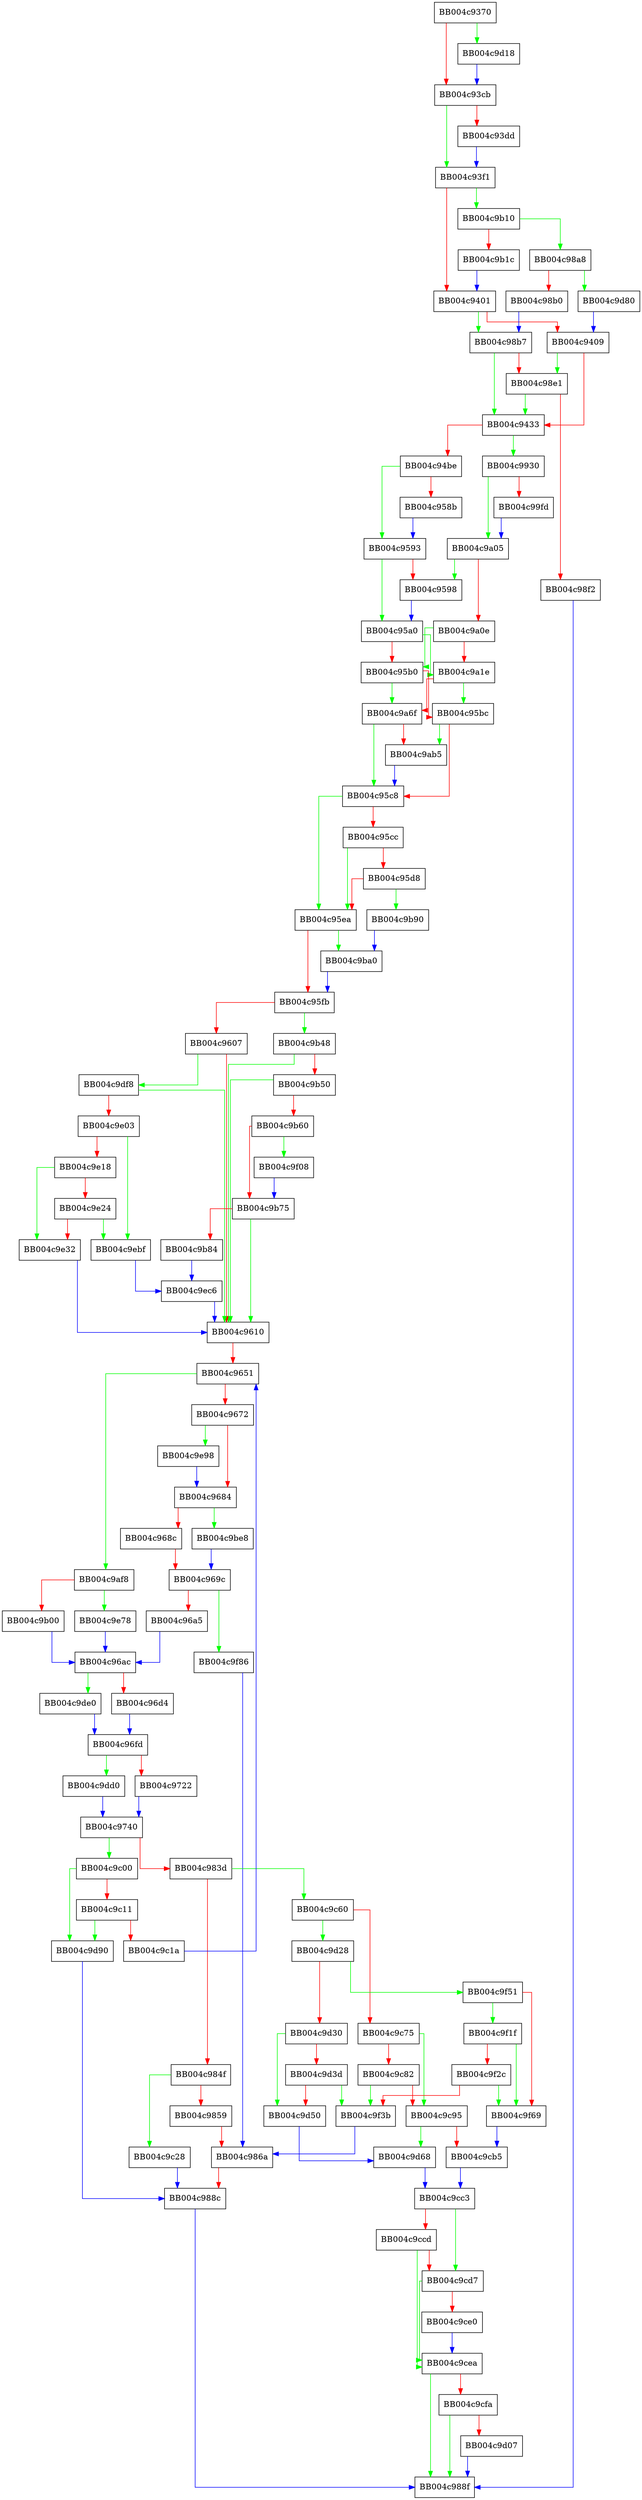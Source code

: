 digraph ssl_set_new_record_layer {
  node [shape="box"];
  graph [splines=ortho];
  BB004c9370 -> BB004c9d18 [color="green"];
  BB004c9370 -> BB004c93cb [color="red"];
  BB004c93cb -> BB004c93f1 [color="green"];
  BB004c93cb -> BB004c93dd [color="red"];
  BB004c93dd -> BB004c93f1 [color="blue"];
  BB004c93f1 -> BB004c9b10 [color="green"];
  BB004c93f1 -> BB004c9401 [color="red"];
  BB004c9401 -> BB004c98b7 [color="green"];
  BB004c9401 -> BB004c9409 [color="red"];
  BB004c9409 -> BB004c98e1 [color="green"];
  BB004c9409 -> BB004c9433 [color="red"];
  BB004c9433 -> BB004c9930 [color="green"];
  BB004c9433 -> BB004c94be [color="red"];
  BB004c94be -> BB004c9593 [color="green"];
  BB004c94be -> BB004c958b [color="red"];
  BB004c958b -> BB004c9593 [color="blue"];
  BB004c9593 -> BB004c95a0 [color="green"];
  BB004c9593 -> BB004c9598 [color="red"];
  BB004c9598 -> BB004c95a0 [color="blue"];
  BB004c95a0 -> BB004c9a1e [color="green"];
  BB004c95a0 -> BB004c95b0 [color="red"];
  BB004c95b0 -> BB004c9a6f [color="green"];
  BB004c95b0 -> BB004c95bc [color="red"];
  BB004c95bc -> BB004c9ab5 [color="green"];
  BB004c95bc -> BB004c95c8 [color="red"];
  BB004c95c8 -> BB004c95ea [color="green"];
  BB004c95c8 -> BB004c95cc [color="red"];
  BB004c95cc -> BB004c95ea [color="green"];
  BB004c95cc -> BB004c95d8 [color="red"];
  BB004c95d8 -> BB004c9b90 [color="green"];
  BB004c95d8 -> BB004c95ea [color="red"];
  BB004c95ea -> BB004c9ba0 [color="green"];
  BB004c95ea -> BB004c95fb [color="red"];
  BB004c95fb -> BB004c9b48 [color="green"];
  BB004c95fb -> BB004c9607 [color="red"];
  BB004c9607 -> BB004c9df8 [color="green"];
  BB004c9607 -> BB004c9610 [color="red"];
  BB004c9610 -> BB004c9651 [color="red"];
  BB004c9651 -> BB004c9af8 [color="green"];
  BB004c9651 -> BB004c9672 [color="red"];
  BB004c9672 -> BB004c9e98 [color="green"];
  BB004c9672 -> BB004c9684 [color="red"];
  BB004c9684 -> BB004c9be8 [color="green"];
  BB004c9684 -> BB004c968c [color="red"];
  BB004c968c -> BB004c969c [color="red"];
  BB004c969c -> BB004c9f86 [color="green"];
  BB004c969c -> BB004c96a5 [color="red"];
  BB004c96a5 -> BB004c96ac [color="blue"];
  BB004c96ac -> BB004c9de0 [color="green"];
  BB004c96ac -> BB004c96d4 [color="red"];
  BB004c96d4 -> BB004c96fd [color="blue"];
  BB004c96fd -> BB004c9dd0 [color="green"];
  BB004c96fd -> BB004c9722 [color="red"];
  BB004c9722 -> BB004c9740 [color="blue"];
  BB004c9740 -> BB004c9c00 [color="green"];
  BB004c9740 -> BB004c983d [color="red"];
  BB004c983d -> BB004c9c60 [color="green"];
  BB004c983d -> BB004c984f [color="red"];
  BB004c984f -> BB004c9c28 [color="green"];
  BB004c984f -> BB004c9859 [color="red"];
  BB004c9859 -> BB004c986a [color="red"];
  BB004c986a -> BB004c988c [color="red"];
  BB004c988c -> BB004c988f [color="blue"];
  BB004c98a8 -> BB004c9d80 [color="green"];
  BB004c98a8 -> BB004c98b0 [color="red"];
  BB004c98b0 -> BB004c98b7 [color="blue"];
  BB004c98b7 -> BB004c9433 [color="green"];
  BB004c98b7 -> BB004c98e1 [color="red"];
  BB004c98e1 -> BB004c9433 [color="green"];
  BB004c98e1 -> BB004c98f2 [color="red"];
  BB004c98f2 -> BB004c988f [color="blue"];
  BB004c9930 -> BB004c9a05 [color="green"];
  BB004c9930 -> BB004c99fd [color="red"];
  BB004c99fd -> BB004c9a05 [color="blue"];
  BB004c9a05 -> BB004c9598 [color="green"];
  BB004c9a05 -> BB004c9a0e [color="red"];
  BB004c9a0e -> BB004c95b0 [color="green"];
  BB004c9a0e -> BB004c9a1e [color="red"];
  BB004c9a1e -> BB004c95bc [color="green"];
  BB004c9a1e -> BB004c9a6f [color="red"];
  BB004c9a6f -> BB004c95c8 [color="green"];
  BB004c9a6f -> BB004c9ab5 [color="red"];
  BB004c9ab5 -> BB004c95c8 [color="blue"];
  BB004c9af8 -> BB004c9e78 [color="green"];
  BB004c9af8 -> BB004c9b00 [color="red"];
  BB004c9b00 -> BB004c96ac [color="blue"];
  BB004c9b10 -> BB004c98a8 [color="green"];
  BB004c9b10 -> BB004c9b1c [color="red"];
  BB004c9b1c -> BB004c9401 [color="blue"];
  BB004c9b48 -> BB004c9610 [color="green"];
  BB004c9b48 -> BB004c9b50 [color="red"];
  BB004c9b50 -> BB004c9610 [color="green"];
  BB004c9b50 -> BB004c9b60 [color="red"];
  BB004c9b60 -> BB004c9f08 [color="green"];
  BB004c9b60 -> BB004c9b75 [color="red"];
  BB004c9b75 -> BB004c9610 [color="green"];
  BB004c9b75 -> BB004c9b84 [color="red"];
  BB004c9b84 -> BB004c9ec6 [color="blue"];
  BB004c9b90 -> BB004c9ba0 [color="blue"];
  BB004c9ba0 -> BB004c95fb [color="blue"];
  BB004c9be8 -> BB004c969c [color="blue"];
  BB004c9c00 -> BB004c9d90 [color="green"];
  BB004c9c00 -> BB004c9c11 [color="red"];
  BB004c9c11 -> BB004c9d90 [color="green"];
  BB004c9c11 -> BB004c9c1a [color="red"];
  BB004c9c1a -> BB004c9651 [color="blue"];
  BB004c9c28 -> BB004c988c [color="blue"];
  BB004c9c60 -> BB004c9d28 [color="green"];
  BB004c9c60 -> BB004c9c75 [color="red"];
  BB004c9c75 -> BB004c9c95 [color="green"];
  BB004c9c75 -> BB004c9c82 [color="red"];
  BB004c9c82 -> BB004c9f3b [color="green"];
  BB004c9c82 -> BB004c9c95 [color="red"];
  BB004c9c95 -> BB004c9d68 [color="green"];
  BB004c9c95 -> BB004c9cb5 [color="red"];
  BB004c9cb5 -> BB004c9cc3 [color="blue"];
  BB004c9cc3 -> BB004c9cd7 [color="green"];
  BB004c9cc3 -> BB004c9ccd [color="red"];
  BB004c9ccd -> BB004c9cea [color="green"];
  BB004c9ccd -> BB004c9cd7 [color="red"];
  BB004c9cd7 -> BB004c9cea [color="green"];
  BB004c9cd7 -> BB004c9ce0 [color="red"];
  BB004c9ce0 -> BB004c9cea [color="blue"];
  BB004c9cea -> BB004c988f [color="green"];
  BB004c9cea -> BB004c9cfa [color="red"];
  BB004c9cfa -> BB004c988f [color="green"];
  BB004c9cfa -> BB004c9d07 [color="red"];
  BB004c9d07 -> BB004c988f [color="blue"];
  BB004c9d18 -> BB004c93cb [color="blue"];
  BB004c9d28 -> BB004c9f51 [color="green"];
  BB004c9d28 -> BB004c9d30 [color="red"];
  BB004c9d30 -> BB004c9d50 [color="green"];
  BB004c9d30 -> BB004c9d3d [color="red"];
  BB004c9d3d -> BB004c9f3b [color="green"];
  BB004c9d3d -> BB004c9d50 [color="red"];
  BB004c9d50 -> BB004c9d68 [color="blue"];
  BB004c9d68 -> BB004c9cc3 [color="blue"];
  BB004c9d80 -> BB004c9409 [color="blue"];
  BB004c9d90 -> BB004c988c [color="blue"];
  BB004c9dd0 -> BB004c9740 [color="blue"];
  BB004c9de0 -> BB004c96fd [color="blue"];
  BB004c9df8 -> BB004c9610 [color="green"];
  BB004c9df8 -> BB004c9e03 [color="red"];
  BB004c9e03 -> BB004c9ebf [color="green"];
  BB004c9e03 -> BB004c9e18 [color="red"];
  BB004c9e18 -> BB004c9e32 [color="green"];
  BB004c9e18 -> BB004c9e24 [color="red"];
  BB004c9e24 -> BB004c9ebf [color="green"];
  BB004c9e24 -> BB004c9e32 [color="red"];
  BB004c9e32 -> BB004c9610 [color="blue"];
  BB004c9e78 -> BB004c96ac [color="blue"];
  BB004c9e98 -> BB004c9684 [color="blue"];
  BB004c9ebf -> BB004c9ec6 [color="blue"];
  BB004c9ec6 -> BB004c9610 [color="blue"];
  BB004c9f08 -> BB004c9b75 [color="blue"];
  BB004c9f1f -> BB004c9f69 [color="green"];
  BB004c9f1f -> BB004c9f2c [color="red"];
  BB004c9f2c -> BB004c9f69 [color="green"];
  BB004c9f2c -> BB004c9f3b [color="red"];
  BB004c9f3b -> BB004c986a [color="blue"];
  BB004c9f51 -> BB004c9f1f [color="green"];
  BB004c9f51 -> BB004c9f69 [color="red"];
  BB004c9f69 -> BB004c9cb5 [color="blue"];
  BB004c9f86 -> BB004c986a [color="blue"];
}